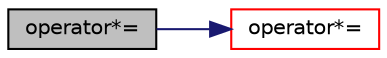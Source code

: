 digraph "operator*="
{
  bgcolor="transparent";
  edge [fontname="Helvetica",fontsize="10",labelfontname="Helvetica",labelfontsize="10"];
  node [fontname="Helvetica",fontsize="10",shape=record];
  rankdir="LR";
  Node7348 [label="operator*=",height=0.2,width=0.4,color="black", fillcolor="grey75", style="filled", fontcolor="black"];
  Node7348 -> Node7349 [color="midnightblue",fontsize="10",style="solid",fontname="Helvetica"];
  Node7349 [label="operator*=",height=0.2,width=0.4,color="red",URL="$a23173.html#a82a822107949c8ef83b004f5edf429fb"];
}
